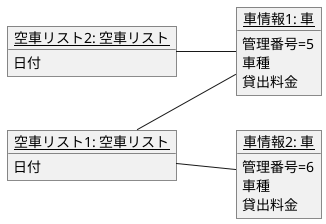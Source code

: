 @startuml オブジェクト図
    left to right direction
    object "<u>空車リスト2: 空車リスト</u>" as k2 {
    日付
    }
    object "<u>空車リスト1: 空車リスト</u>" as k1 {
    日付
    }
    object "<u>車情報1: 車</u>" as car1 {
    管理番号=5
    車種
    貸出料金
    }
    object "<u>車情報2: 車</u>" as car2 {
    管理番号=6
    車種
    貸出料金
    }
    k1 -- car1
    k1 -- car2
    k2 -- car1
@enduml